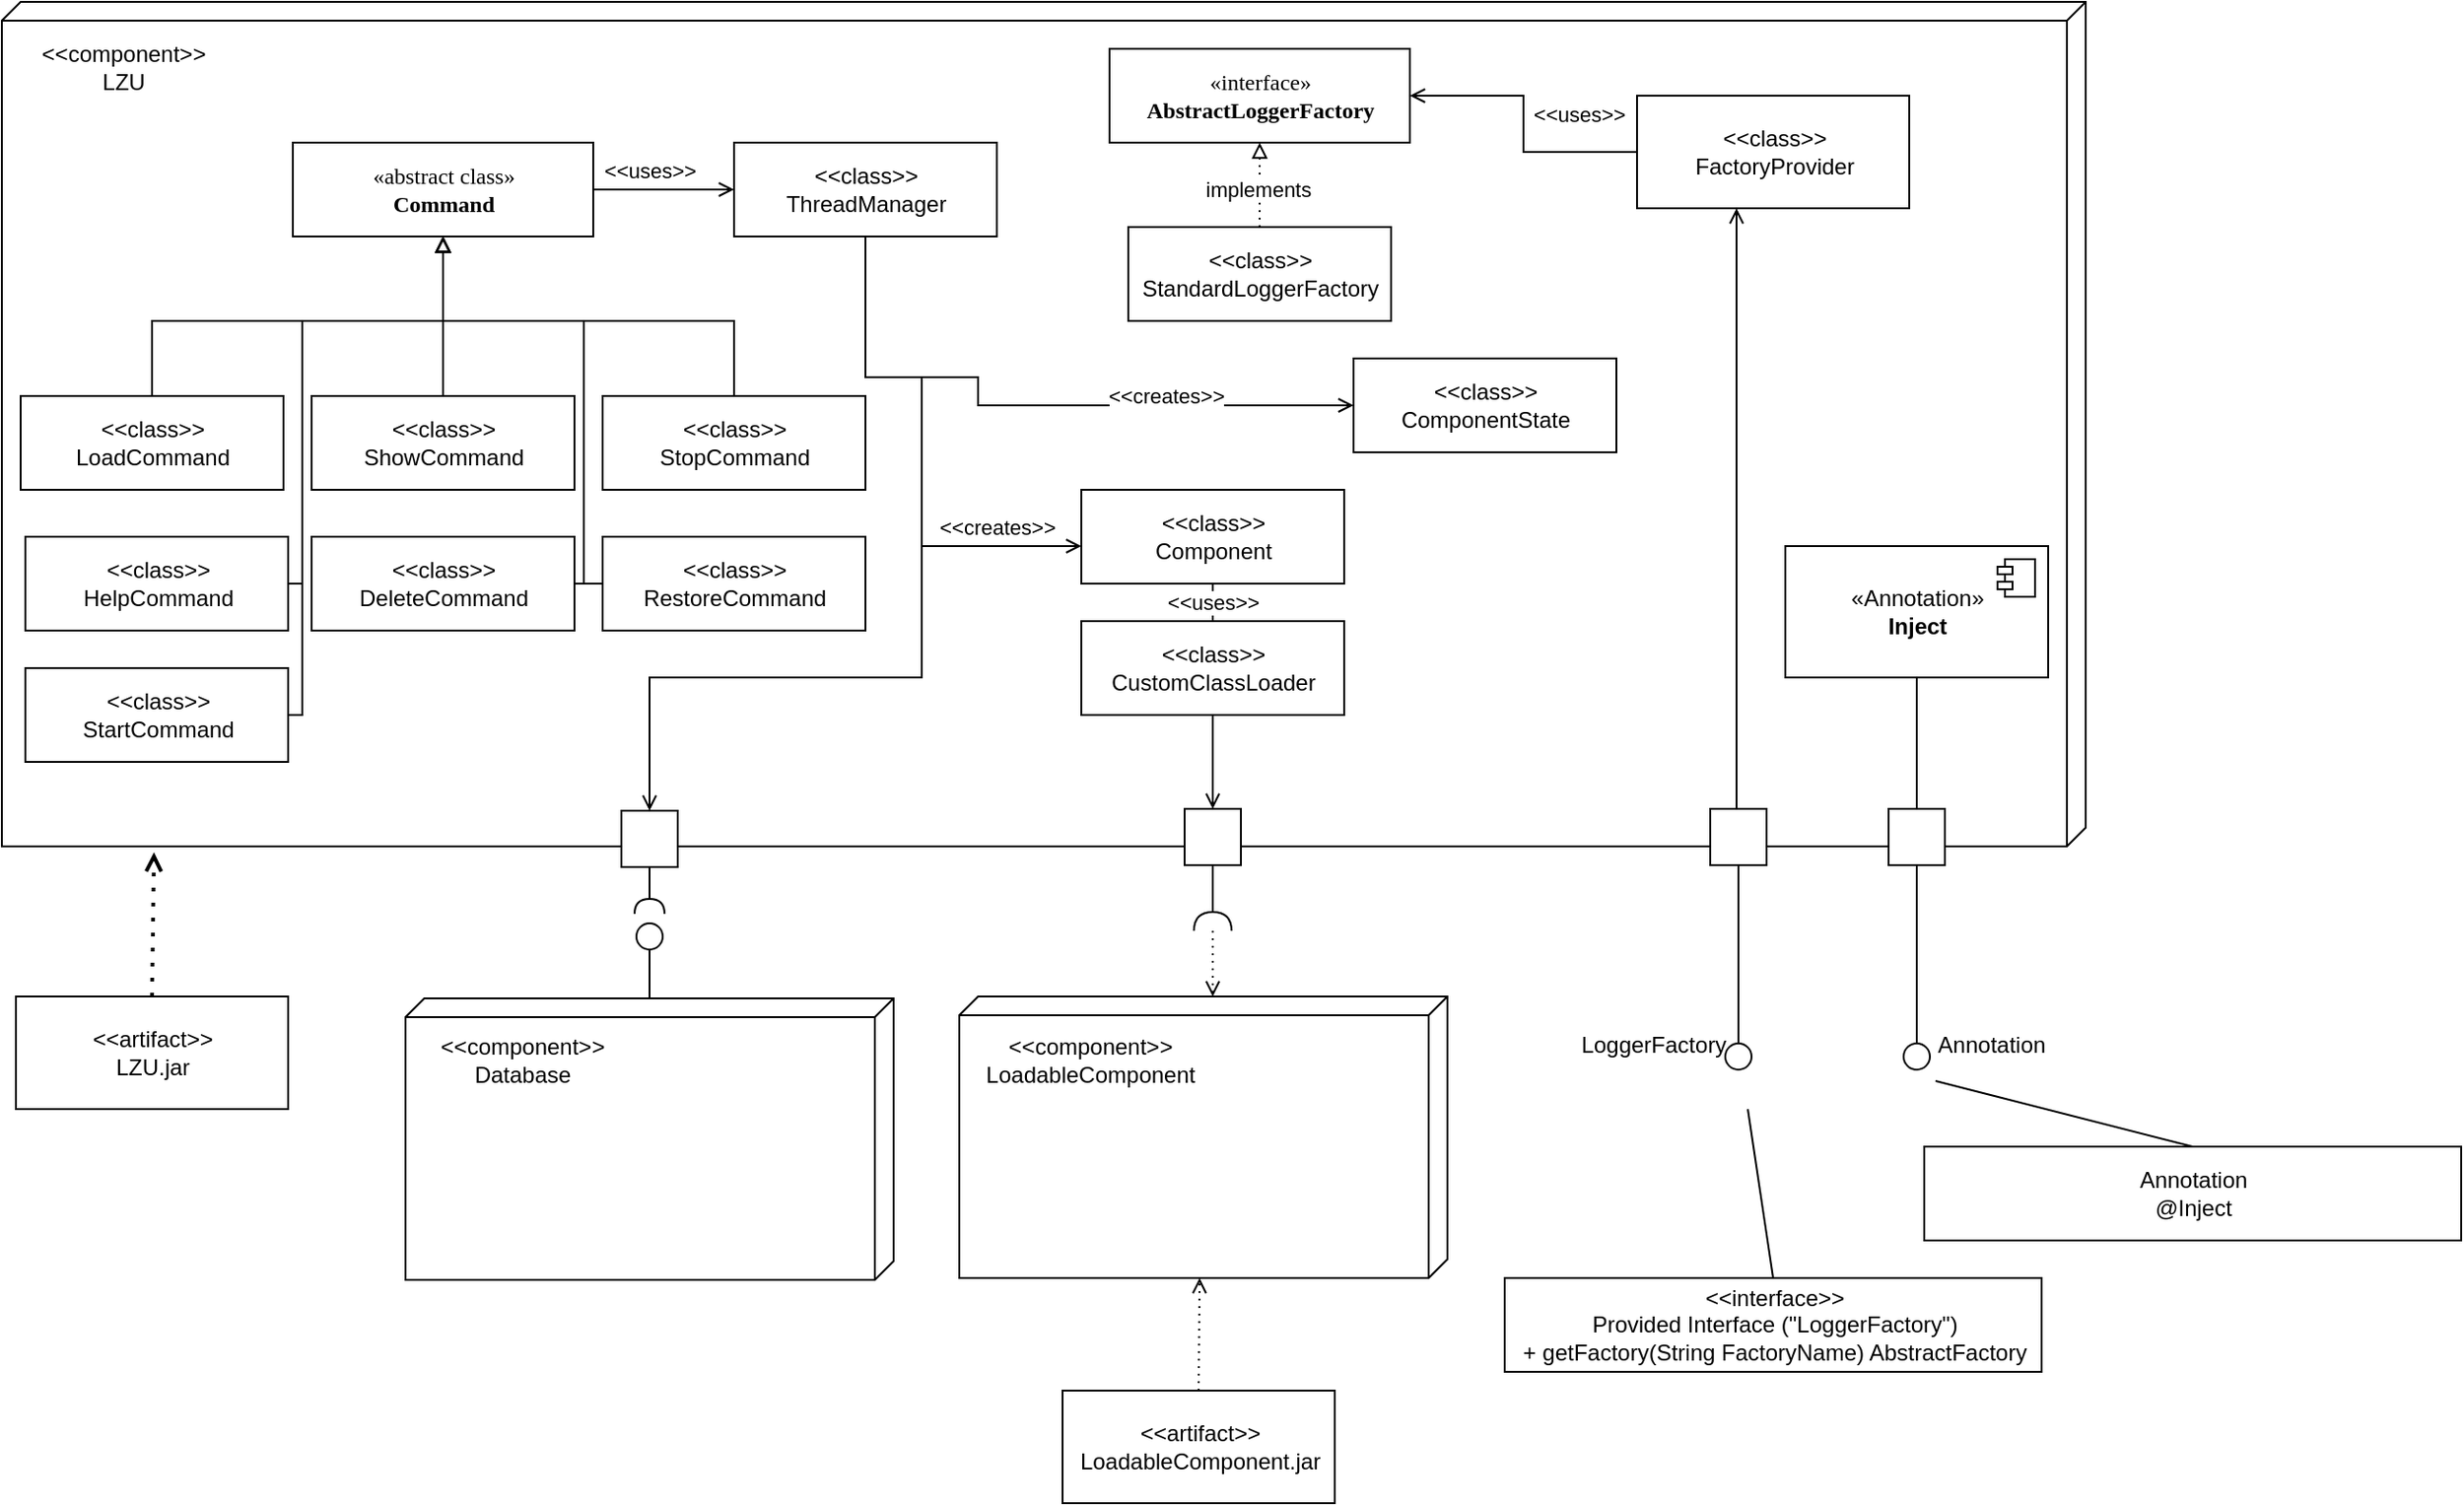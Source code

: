 <mxfile version="17.4.6" type="device"><diagram name="Page-1" id="5f0bae14-7c28-e335-631c-24af17079c00"><mxGraphModel dx="1422" dy="705" grid="1" gridSize="10" guides="1" tooltips="1" connect="1" arrows="1" fold="1" page="1" pageScale="1" pageWidth="1100" pageHeight="850" background="none" math="0" shadow="0"><root><mxCell id="0"/><mxCell id="1" parent="0"/><mxCell id="39150e848f15840c-1" value="" style="verticalAlign=top;align=left;spacingTop=8;spacingLeft=2;spacingRight=12;shape=cube;size=10;direction=south;fontStyle=4;html=1;rounded=0;shadow=0;comic=0;labelBackgroundColor=white;strokeWidth=1;fontFamily=Verdana;fontSize=12" parent="1" vertex="1"><mxGeometry x="30" y="20" width="1110" height="450" as="geometry"/></mxCell><mxCell id="Bn-qA_L5yHRzfilaI80a-10" style="edgeStyle=orthogonalEdgeStyle;rounded=0;orthogonalLoop=1;jettySize=auto;html=1;startArrow=none;startFill=0;endArrow=circle;endFill=0;strokeColor=default;" edge="1" parent="1" source="39150e848f15840c-3"><mxGeometry relative="1" as="geometry"><mxPoint x="375" y="510" as="targetPoint"/></mxGeometry></mxCell><mxCell id="39150e848f15840c-3" value="" style="verticalAlign=top;align=left;spacingTop=8;spacingLeft=2;spacingRight=12;shape=cube;size=10;direction=south;fontStyle=4;html=1;rounded=0;shadow=0;comic=0;labelBackgroundColor=none;strokeWidth=1;fontFamily=Verdana;fontSize=12" parent="1" vertex="1"><mxGeometry x="245" y="551" width="260" height="150" as="geometry"/></mxCell><mxCell id="39150e848f15840c-4" value="«interface»&lt;br&gt;&lt;b&gt;AbstractLoggerFactory&lt;/b&gt;" style="html=1;rounded=0;shadow=0;comic=0;labelBackgroundColor=none;strokeWidth=1;fontFamily=Verdana;fontSize=12;align=center;" parent="1" vertex="1"><mxGeometry x="620" y="45" width="160" height="50" as="geometry"/></mxCell><mxCell id="DbzHq9LiooGtLRMXnY6e-2" value="&amp;lt;&amp;lt;component&amp;gt;&amp;gt;&lt;br&gt;LZU" style="text;html=1;strokeColor=none;fillColor=none;align=center;verticalAlign=middle;whiteSpace=wrap;rounded=0;" parent="1" vertex="1"><mxGeometry x="40" y="40" width="110" height="30" as="geometry"/></mxCell><mxCell id="DbzHq9LiooGtLRMXnY6e-3" value="&amp;lt;&amp;lt;component&amp;gt;&amp;gt;&lt;br&gt;Database" style="text;html=1;strokeColor=none;fillColor=none;align=center;verticalAlign=middle;whiteSpace=wrap;rounded=0;" parent="1" vertex="1"><mxGeometry x="255" y="569" width="105" height="30" as="geometry"/></mxCell><mxCell id="DbzHq9LiooGtLRMXnY6e-7" value="" style="rounded=0;orthogonalLoop=1;jettySize=auto;html=1;endArrow=halfCircle;endFill=0;entryX=0.5;entryY=0.5;endSize=6;strokeWidth=1;sketch=0;startArrow=none;" parent="1" source="DbzHq9LiooGtLRMXnY6e-10" edge="1"><mxGeometry relative="1" as="geometry"><mxPoint x="375" y="401" as="sourcePoint"/><mxPoint x="375" y="506" as="targetPoint"/></mxGeometry></mxCell><mxCell id="DbzHq9LiooGtLRMXnY6e-19" style="edgeStyle=orthogonalEdgeStyle;rounded=0;orthogonalLoop=1;jettySize=auto;html=1;entryX=1;entryY=0.5;entryDx=0;entryDy=0;endArrow=open;endFill=0;" parent="1" source="DbzHq9LiooGtLRMXnY6e-13" target="39150e848f15840c-4" edge="1"><mxGeometry relative="1" as="geometry"/></mxCell><mxCell id="DbzHq9LiooGtLRMXnY6e-20" value="&amp;lt;&amp;lt;uses&amp;gt;&amp;gt;" style="edgeLabel;html=1;align=center;verticalAlign=middle;resizable=0;points=[];" parent="DbzHq9LiooGtLRMXnY6e-19" vertex="1" connectable="0"><mxGeometry x="0.236" y="2" relative="1" as="geometry"><mxPoint x="32" y="8" as="offset"/></mxGeometry></mxCell><mxCell id="DbzHq9LiooGtLRMXnY6e-13" value="&amp;lt;&amp;lt;class&amp;gt;&amp;gt;&lt;br&gt;FactoryProvider" style="html=1;" parent="1" vertex="1"><mxGeometry x="901" y="70" width="145" height="60" as="geometry"/></mxCell><mxCell id="DbzHq9LiooGtLRMXnY6e-15" value="&amp;lt;&amp;lt;class&amp;gt;&amp;gt;&lt;br&gt;StandardLoggerFactory" style="html=1;" parent="1" vertex="1"><mxGeometry x="630" y="140" width="140" height="50" as="geometry"/></mxCell><mxCell id="DbzHq9LiooGtLRMXnY6e-17" value="" style="endArrow=block;dashed=1;html=1;dashPattern=1 3;strokeWidth=1;rounded=0;entryX=0.5;entryY=1;entryDx=0;entryDy=0;exitX=0.5;exitY=0;exitDx=0;exitDy=0;endFill=0;" parent="1" source="DbzHq9LiooGtLRMXnY6e-15" target="39150e848f15840c-4" edge="1"><mxGeometry width="50" height="50" relative="1" as="geometry"><mxPoint x="580" y="170" as="sourcePoint"/><mxPoint x="630" y="120" as="targetPoint"/></mxGeometry></mxCell><mxCell id="DbzHq9LiooGtLRMXnY6e-18" value="implements" style="edgeLabel;html=1;align=center;verticalAlign=middle;resizable=0;points=[];" parent="DbzHq9LiooGtLRMXnY6e-17" vertex="1" connectable="0"><mxGeometry x="-0.109" y="1" relative="1" as="geometry"><mxPoint as="offset"/></mxGeometry></mxCell><mxCell id="DbzHq9LiooGtLRMXnY6e-57" style="edgeStyle=orthogonalEdgeStyle;rounded=0;orthogonalLoop=1;jettySize=auto;html=1;exitX=1;exitY=0.5;exitDx=0;exitDy=0;entryX=0;entryY=0.5;entryDx=0;entryDy=0;endArrow=open;endFill=0;" parent="1" source="DbzHq9LiooGtLRMXnY6e-21" target="DbzHq9LiooGtLRMXnY6e-49" edge="1"><mxGeometry relative="1" as="geometry"/></mxCell><mxCell id="DbzHq9LiooGtLRMXnY6e-58" value="&amp;lt;&amp;lt;uses&amp;gt;&amp;gt;" style="edgeLabel;html=1;align=center;verticalAlign=middle;resizable=0;points=[];" parent="DbzHq9LiooGtLRMXnY6e-57" vertex="1" connectable="0"><mxGeometry x="-0.154" relative="1" as="geometry"><mxPoint x="-2" y="-10" as="offset"/></mxGeometry></mxCell><mxCell id="DbzHq9LiooGtLRMXnY6e-21" value="«abstract class»&lt;br&gt;&lt;b&gt;Command&lt;/b&gt;" style="html=1;rounded=0;shadow=0;comic=0;labelBackgroundColor=none;strokeWidth=1;fontFamily=Verdana;fontSize=12;align=center;" parent="1" vertex="1"><mxGeometry x="185" y="95" width="160" height="50" as="geometry"/></mxCell><mxCell id="Bn-qA_L5yHRzfilaI80a-3" style="edgeStyle=orthogonalEdgeStyle;rounded=0;orthogonalLoop=1;jettySize=auto;html=1;endArrow=block;endFill=0;" edge="1" parent="1" source="DbzHq9LiooGtLRMXnY6e-22" target="DbzHq9LiooGtLRMXnY6e-21"><mxGeometry relative="1" as="geometry"><Array as="points"><mxPoint x="110" y="190"/><mxPoint x="265" y="190"/></Array></mxGeometry></mxCell><mxCell id="DbzHq9LiooGtLRMXnY6e-22" value="&amp;lt;&amp;lt;class&amp;gt;&amp;gt;&lt;br&gt;LoadCommand" style="html=1;" parent="1" vertex="1"><mxGeometry x="40" y="230" width="140" height="50" as="geometry"/></mxCell><mxCell id="Bn-qA_L5yHRzfilaI80a-7" style="edgeStyle=orthogonalEdgeStyle;rounded=0;orthogonalLoop=1;jettySize=auto;html=1;entryX=0.5;entryY=1;entryDx=0;entryDy=0;endArrow=block;endFill=0;" edge="1" parent="1" source="DbzHq9LiooGtLRMXnY6e-23" target="DbzHq9LiooGtLRMXnY6e-21"><mxGeometry relative="1" as="geometry"><Array as="points"><mxPoint x="340" y="330"/><mxPoint x="340" y="190"/><mxPoint x="265" y="190"/></Array></mxGeometry></mxCell><mxCell id="DbzHq9LiooGtLRMXnY6e-23" value="&amp;lt;&amp;lt;class&amp;gt;&amp;gt;&lt;br&gt;RestoreCommand" style="html=1;" parent="1" vertex="1"><mxGeometry x="350" y="305" width="140" height="50" as="geometry"/></mxCell><mxCell id="Bn-qA_L5yHRzfilaI80a-1" style="edgeStyle=orthogonalEdgeStyle;rounded=0;orthogonalLoop=1;jettySize=auto;html=1;entryX=0.5;entryY=1;entryDx=0;entryDy=0;endArrow=block;endFill=0;" edge="1" parent="1" source="DbzHq9LiooGtLRMXnY6e-24" target="DbzHq9LiooGtLRMXnY6e-21"><mxGeometry relative="1" as="geometry"><Array as="points"><mxPoint x="265" y="200"/><mxPoint x="265" y="200"/></Array></mxGeometry></mxCell><mxCell id="DbzHq9LiooGtLRMXnY6e-24" value="&amp;lt;&amp;lt;class&amp;gt;&amp;gt;&lt;br&gt;ShowCommand" style="html=1;" parent="1" vertex="1"><mxGeometry x="195" y="230" width="140" height="50" as="geometry"/></mxCell><mxCell id="Bn-qA_L5yHRzfilaI80a-4" style="edgeStyle=orthogonalEdgeStyle;rounded=0;orthogonalLoop=1;jettySize=auto;html=1;entryX=0.5;entryY=1;entryDx=0;entryDy=0;endArrow=block;endFill=0;" edge="1" parent="1" source="DbzHq9LiooGtLRMXnY6e-25" target="DbzHq9LiooGtLRMXnY6e-21"><mxGeometry relative="1" as="geometry"><Array as="points"><mxPoint x="190" y="330"/><mxPoint x="190" y="190"/><mxPoint x="265" y="190"/></Array></mxGeometry></mxCell><mxCell id="DbzHq9LiooGtLRMXnY6e-25" value="&amp;lt;&amp;lt;class&amp;gt;&amp;gt;&lt;br&gt;HelpCommand" style="html=1;" parent="1" vertex="1"><mxGeometry x="42.5" y="305" width="140" height="50" as="geometry"/></mxCell><mxCell id="Bn-qA_L5yHRzfilaI80a-6" style="edgeStyle=orthogonalEdgeStyle;rounded=0;orthogonalLoop=1;jettySize=auto;html=1;entryX=0.5;entryY=1;entryDx=0;entryDy=0;endArrow=block;endFill=0;" edge="1" parent="1" source="DbzHq9LiooGtLRMXnY6e-26" target="DbzHq9LiooGtLRMXnY6e-21"><mxGeometry relative="1" as="geometry"><Array as="points"><mxPoint x="340" y="330"/><mxPoint x="340" y="190"/><mxPoint x="265" y="190"/></Array></mxGeometry></mxCell><mxCell id="DbzHq9LiooGtLRMXnY6e-26" value="&amp;lt;&amp;lt;class&amp;gt;&amp;gt;&lt;br&gt;DeleteCommand" style="html=1;" parent="1" vertex="1"><mxGeometry x="195" y="305" width="140" height="50" as="geometry"/></mxCell><mxCell id="Bn-qA_L5yHRzfilaI80a-5" style="edgeStyle=orthogonalEdgeStyle;rounded=0;orthogonalLoop=1;jettySize=auto;html=1;entryX=0.5;entryY=1;entryDx=0;entryDy=0;endArrow=block;endFill=0;" edge="1" parent="1" source="DbzHq9LiooGtLRMXnY6e-27" target="DbzHq9LiooGtLRMXnY6e-21"><mxGeometry relative="1" as="geometry"><Array as="points"><mxPoint x="190" y="400"/><mxPoint x="190" y="190"/><mxPoint x="265" y="190"/></Array></mxGeometry></mxCell><mxCell id="DbzHq9LiooGtLRMXnY6e-27" value="&amp;lt;&amp;lt;class&amp;gt;&amp;gt;&lt;br&gt;StartCommand" style="html=1;" parent="1" vertex="1"><mxGeometry x="42.5" y="375" width="140" height="50" as="geometry"/></mxCell><mxCell id="DbzHq9LiooGtLRMXnY6e-10" value="" style="rounded=0;whiteSpace=wrap;html=1;" parent="1" vertex="1"><mxGeometry x="360" y="451" width="30" height="30" as="geometry"/></mxCell><mxCell id="DbzHq9LiooGtLRMXnY6e-74" style="edgeStyle=orthogonalEdgeStyle;rounded=0;orthogonalLoop=1;jettySize=auto;html=1;exitX=0.5;exitY=1;exitDx=0;exitDy=0;entryX=0;entryY=0.5;entryDx=0;entryDy=0;endArrow=open;endFill=0;" parent="1" source="DbzHq9LiooGtLRMXnY6e-49" target="DbzHq9LiooGtLRMXnY6e-56" edge="1"><mxGeometry relative="1" as="geometry"><Array as="points"><mxPoint x="500" y="220"/><mxPoint x="550" y="220"/><mxPoint x="550" y="265"/></Array></mxGeometry></mxCell><mxCell id="DbzHq9LiooGtLRMXnY6e-78" value="&amp;lt;&amp;lt;creates&amp;gt;&amp;gt;" style="edgeLabel;html=1;align=center;verticalAlign=middle;resizable=0;points=[];" parent="DbzHq9LiooGtLRMXnY6e-74" vertex="1" connectable="0"><mxGeometry x="0.469" y="1" relative="1" as="geometry"><mxPoint x="-7" y="-4" as="offset"/></mxGeometry></mxCell><mxCell id="DbzHq9LiooGtLRMXnY6e-95" style="edgeStyle=orthogonalEdgeStyle;rounded=0;orthogonalLoop=1;jettySize=auto;html=1;exitX=0.5;exitY=1;exitDx=0;exitDy=0;endArrow=open;endFill=0;" parent="1" source="DbzHq9LiooGtLRMXnY6e-49" target="DbzHq9LiooGtLRMXnY6e-55" edge="1"><mxGeometry relative="1" as="geometry"><Array as="points"><mxPoint x="490" y="220"/><mxPoint x="520" y="220"/><mxPoint x="520" y="310"/><mxPoint x="670" y="310"/></Array></mxGeometry></mxCell><mxCell id="DbzHq9LiooGtLRMXnY6e-96" value="&amp;lt;&amp;lt;creates&amp;gt;&amp;gt;" style="edgeLabel;html=1;align=center;verticalAlign=middle;resizable=0;points=[];" parent="DbzHq9LiooGtLRMXnY6e-95" vertex="1" connectable="0"><mxGeometry x="0.326" y="-1" relative="1" as="geometry"><mxPoint x="41" y="-1" as="offset"/></mxGeometry></mxCell><mxCell id="DbzHq9LiooGtLRMXnY6e-49" value="&amp;lt;&amp;lt;class&amp;gt;&amp;gt;&lt;br&gt;ThreadManager" style="html=1;" parent="1" vertex="1"><mxGeometry x="420" y="95" width="140" height="50" as="geometry"/></mxCell><mxCell id="DbzHq9LiooGtLRMXnY6e-86" style="edgeStyle=orthogonalEdgeStyle;rounded=0;orthogonalLoop=1;jettySize=auto;html=1;exitX=0.5;exitY=0;exitDx=0;exitDy=0;endArrow=open;endFill=0;" parent="1" source="DbzHq9LiooGtLRMXnY6e-51" target="DbzHq9LiooGtLRMXnY6e-13" edge="1"><mxGeometry relative="1" as="geometry"><Array as="points"><mxPoint x="954" y="450"/></Array><mxPoint x="954" y="210" as="targetPoint"/></mxGeometry></mxCell><mxCell id="Bn-qA_L5yHRzfilaI80a-9" style="edgeStyle=orthogonalEdgeStyle;rounded=0;orthogonalLoop=1;jettySize=auto;html=1;startArrow=none;startFill=0;endArrow=circle;endFill=0;strokeColor=default;" edge="1" parent="1" source="DbzHq9LiooGtLRMXnY6e-51"><mxGeometry relative="1" as="geometry"><mxPoint x="955" y="590" as="targetPoint"/></mxGeometry></mxCell><mxCell id="DbzHq9LiooGtLRMXnY6e-51" value="" style="html=1;rounded=0;" parent="1" vertex="1"><mxGeometry x="940" y="450" width="30" height="30" as="geometry"/></mxCell><mxCell id="DbzHq9LiooGtLRMXnY6e-55" value="&amp;lt;&amp;lt;class&amp;gt;&amp;gt;&lt;br&gt;Component" style="html=1;" parent="1" vertex="1"><mxGeometry x="605" y="280" width="140" height="50" as="geometry"/></mxCell><mxCell id="DbzHq9LiooGtLRMXnY6e-56" value="&amp;lt;&amp;lt;class&amp;gt;&amp;gt;&lt;br&gt;ComponentState" style="html=1;" parent="1" vertex="1"><mxGeometry x="750" y="210" width="140" height="50" as="geometry"/></mxCell><mxCell id="Bn-qA_L5yHRzfilaI80a-2" style="edgeStyle=orthogonalEdgeStyle;rounded=0;orthogonalLoop=1;jettySize=auto;html=1;endArrow=block;endFill=0;" edge="1" parent="1" source="DbzHq9LiooGtLRMXnY6e-28" target="DbzHq9LiooGtLRMXnY6e-21"><mxGeometry relative="1" as="geometry"><Array as="points"><mxPoint x="420" y="190"/><mxPoint x="265" y="190"/></Array></mxGeometry></mxCell><mxCell id="DbzHq9LiooGtLRMXnY6e-28" value="&amp;lt;&amp;lt;class&amp;gt;&amp;gt;&lt;br&gt;StopCommand" style="html=1;" parent="1" vertex="1"><mxGeometry x="350" y="230" width="140" height="50" as="geometry"/></mxCell><mxCell id="DbzHq9LiooGtLRMXnY6e-72" value="" style="edgeStyle=orthogonalEdgeStyle;rounded=0;orthogonalLoop=1;jettySize=auto;html=1;endArrow=open;exitX=0.5;exitY=1;exitDx=0;exitDy=0;endFill=0;" parent="1" source="DbzHq9LiooGtLRMXnY6e-49" edge="1" target="DbzHq9LiooGtLRMXnY6e-10"><mxGeometry relative="1" as="geometry"><mxPoint x="470" y="145" as="sourcePoint"/><mxPoint x="380" y="410" as="targetPoint"/><Array as="points"><mxPoint x="490" y="220"/><mxPoint x="520" y="220"/><mxPoint x="520" y="380"/><mxPoint x="375" y="380"/></Array></mxGeometry></mxCell><mxCell id="DbzHq9LiooGtLRMXnY6e-75" value="" style="html=1;rounded=0;" parent="1" vertex="1"><mxGeometry x="660" y="450" width="30" height="30" as="geometry"/></mxCell><mxCell id="DbzHq9LiooGtLRMXnY6e-87" value="«Annotation»&lt;br&gt;&lt;b&gt;Inject&lt;/b&gt;" style="html=1;dropTarget=0;" parent="1" vertex="1"><mxGeometry x="980" y="310" width="140" height="70" as="geometry"/></mxCell><mxCell id="DbzHq9LiooGtLRMXnY6e-88" value="" style="shape=module;jettyWidth=8;jettyHeight=4;" parent="DbzHq9LiooGtLRMXnY6e-87" vertex="1"><mxGeometry x="1" width="20" height="20" relative="1" as="geometry"><mxPoint x="-27" y="7" as="offset"/></mxGeometry></mxCell><mxCell id="DbzHq9LiooGtLRMXnY6e-89" value="&amp;lt;&amp;lt;artifact&amp;gt;&amp;gt;&lt;br&gt;LoadableComponent.jar" style="html=1;" parent="1" vertex="1"><mxGeometry x="595" y="760" width="145" height="60" as="geometry"/></mxCell><mxCell id="Bn-qA_L5yHRzfilaI80a-8" style="edgeStyle=orthogonalEdgeStyle;rounded=0;orthogonalLoop=1;jettySize=auto;html=1;startArrow=none;startFill=0;endArrow=circle;endFill=0;strokeColor=default;" edge="1" parent="1" source="DbzHq9LiooGtLRMXnY6e-92"><mxGeometry relative="1" as="geometry"><mxPoint x="1050" y="590" as="targetPoint"/></mxGeometry></mxCell><mxCell id="DbzHq9LiooGtLRMXnY6e-92" value="" style="html=1;rounded=0;" parent="1" vertex="1"><mxGeometry x="1035" y="450" width="30" height="30" as="geometry"/></mxCell><mxCell id="DbzHq9LiooGtLRMXnY6e-98" value="" style="endArrow=none;html=1;rounded=0;entryX=0.5;entryY=1;entryDx=0;entryDy=0;" parent="1" target="DbzHq9LiooGtLRMXnY6e-55" edge="1"><mxGeometry width="50" height="50" relative="1" as="geometry"><mxPoint x="675" y="440" as="sourcePoint"/><mxPoint x="630" y="520" as="targetPoint"/></mxGeometry></mxCell><mxCell id="DbzHq9LiooGtLRMXnY6e-113" value="&amp;lt;&amp;lt;uses&amp;gt;&amp;gt;" style="edgeLabel;html=1;align=center;verticalAlign=middle;resizable=0;points=[];" parent="DbzHq9LiooGtLRMXnY6e-98" vertex="1" connectable="0"><mxGeometry x="0.829" relative="1" as="geometry"><mxPoint as="offset"/></mxGeometry></mxCell><mxCell id="DbzHq9LiooGtLRMXnY6e-99" value="" style="endArrow=open;html=1;rounded=0;exitX=0;exitY=0.5;exitDx=0;exitDy=0;exitPerimeter=0;entryX=0.5;entryY=0;entryDx=0;entryDy=0;endFill=0;" parent="1" target="DbzHq9LiooGtLRMXnY6e-75" edge="1"><mxGeometry width="50" height="50" relative="1" as="geometry"><mxPoint x="675" y="425" as="sourcePoint"/><mxPoint x="710" y="520" as="targetPoint"/></mxGeometry></mxCell><mxCell id="DbzHq9LiooGtLRMXnY6e-101" value="" style="verticalAlign=top;align=left;spacingTop=8;spacingLeft=2;spacingRight=12;shape=cube;size=10;direction=south;fontStyle=4;html=1;rounded=0;shadow=0;comic=0;labelBackgroundColor=none;strokeWidth=1;fontFamily=Verdana;fontSize=12" parent="1" vertex="1"><mxGeometry x="540" y="550" width="260" height="150" as="geometry"/></mxCell><mxCell id="DbzHq9LiooGtLRMXnY6e-102" value="&amp;lt;&amp;lt;component&amp;gt;&amp;gt;&lt;br&gt;LoadableComponent" style="text;html=1;strokeColor=none;fillColor=none;align=center;verticalAlign=middle;whiteSpace=wrap;rounded=0;" parent="1" vertex="1"><mxGeometry x="580" y="569" width="60" height="30" as="geometry"/></mxCell><mxCell id="DbzHq9LiooGtLRMXnY6e-103" value="" style="endArrow=none;html=1;rounded=0;entryX=0.5;entryY=1;entryDx=0;entryDy=0;exitX=0.5;exitY=0;exitDx=0;exitDy=0;" parent="1" source="DbzHq9LiooGtLRMXnY6e-92" target="DbzHq9LiooGtLRMXnY6e-87" edge="1"><mxGeometry width="50" height="50" relative="1" as="geometry"><mxPoint x="1080" y="590" as="sourcePoint"/><mxPoint x="1130" y="540" as="targetPoint"/></mxGeometry></mxCell><mxCell id="DbzHq9LiooGtLRMXnY6e-104" value="" style="endArrow=open;dashed=1;html=1;dashPattern=1 3;strokeWidth=1;rounded=0;exitX=0.5;exitY=0;exitDx=0;exitDy=0;endFill=0;" parent="1" source="DbzHq9LiooGtLRMXnY6e-89" edge="1"><mxGeometry width="50" height="50" relative="1" as="geometry"><mxPoint x="510" y="800" as="sourcePoint"/><mxPoint x="668" y="700" as="targetPoint"/><Array as="points"/></mxGeometry></mxCell><mxCell id="DbzHq9LiooGtLRMXnY6e-107" value="Annotation" style="text;html=1;strokeColor=none;fillColor=none;align=center;verticalAlign=middle;whiteSpace=wrap;rounded=0;" parent="1" vertex="1"><mxGeometry x="1060" y="561" width="60" height="30" as="geometry"/></mxCell><mxCell id="DbzHq9LiooGtLRMXnY6e-108" value="LoggerFactory" style="text;html=1;strokeColor=none;fillColor=none;align=center;verticalAlign=middle;whiteSpace=wrap;rounded=0;" parent="1" vertex="1"><mxGeometry x="880" y="561" width="60" height="30" as="geometry"/></mxCell><mxCell id="DbzHq9LiooGtLRMXnY6e-109" value="" style="shape=requiredInterface;html=1;verticalLabelPosition=bottom;sketch=0;rotation=-90;" parent="1" vertex="1"><mxGeometry x="670" y="500" width="10" height="20" as="geometry"/></mxCell><mxCell id="DbzHq9LiooGtLRMXnY6e-110" value="" style="endArrow=none;html=1;rounded=0;entryX=0.5;entryY=1;entryDx=0;entryDy=0;exitX=1;exitY=0.5;exitDx=0;exitDy=0;exitPerimeter=0;" parent="1" source="DbzHq9LiooGtLRMXnY6e-109" target="DbzHq9LiooGtLRMXnY6e-75" edge="1"><mxGeometry width="50" height="50" relative="1" as="geometry"><mxPoint x="780" y="540" as="sourcePoint"/><mxPoint x="830" y="490" as="targetPoint"/></mxGeometry></mxCell><mxCell id="DbzHq9LiooGtLRMXnY6e-111" value="" style="endArrow=open;dashed=1;html=1;dashPattern=1 3;strokeWidth=1;rounded=0;exitX=0;exitY=0.5;exitDx=0;exitDy=0;exitPerimeter=0;entryX=0;entryY=0;entryDx=0;entryDy=125;entryPerimeter=0;endFill=0;" parent="1" source="DbzHq9LiooGtLRMXnY6e-109" target="DbzHq9LiooGtLRMXnY6e-101" edge="1"><mxGeometry width="50" height="50" relative="1" as="geometry"><mxPoint x="490" y="550" as="sourcePoint"/><mxPoint x="540" y="500" as="targetPoint"/></mxGeometry></mxCell><mxCell id="DbzHq9LiooGtLRMXnY6e-112" value="&amp;lt;&amp;lt;class&amp;gt;&amp;gt;&lt;br&gt;CustomClassLoader" style="html=1;" parent="1" vertex="1"><mxGeometry x="605" y="350" width="140" height="50" as="geometry"/></mxCell><mxCell id="DbzHq9LiooGtLRMXnY6e-114" value="&amp;lt;&amp;lt;interface&amp;gt;&amp;gt;&lt;br&gt;Provided Interface (&quot;LoggerFactory&quot;)&lt;br&gt;+ getFactory(String FactoryName) AbstractFactory" style="html=1;" parent="1" vertex="1"><mxGeometry x="830.5" y="700" width="286" height="50" as="geometry"/></mxCell><mxCell id="DbzHq9LiooGtLRMXnY6e-115" value="" style="endArrow=none;html=1;rounded=0;exitX=0.5;exitY=0;exitDx=0;exitDy=0;" parent="1" source="DbzHq9LiooGtLRMXnY6e-114" edge="1"><mxGeometry width="50" height="50" relative="1" as="geometry"><mxPoint x="890" y="670" as="sourcePoint"/><mxPoint x="960" y="610" as="targetPoint"/></mxGeometry></mxCell><mxCell id="DbzHq9LiooGtLRMXnY6e-116" value="Annotation&lt;br&gt;@Inject" style="html=1;" parent="1" vertex="1"><mxGeometry x="1054" y="630" width="286" height="50" as="geometry"/></mxCell><mxCell id="DbzHq9LiooGtLRMXnY6e-117" value="" style="endArrow=none;html=1;rounded=0;exitX=0.5;exitY=0;exitDx=0;exitDy=0;" parent="1" source="DbzHq9LiooGtLRMXnY6e-116" edge="1"><mxGeometry width="50" height="50" relative="1" as="geometry"><mxPoint x="983.5" y="710" as="sourcePoint"/><mxPoint x="1060" y="595" as="targetPoint"/></mxGeometry></mxCell><mxCell id="DbzHq9LiooGtLRMXnY6e-121" value="&amp;lt;&amp;lt;artifact&amp;gt;&amp;gt;&lt;br&gt;LZU.jar" style="html=1;" parent="1" vertex="1"><mxGeometry x="37.5" y="550" width="145" height="60" as="geometry"/></mxCell><mxCell id="DbzHq9LiooGtLRMXnY6e-122" value="" style="endArrow=open;dashed=1;html=1;dashPattern=1 3;strokeWidth=2;rounded=0;exitX=0.5;exitY=0;exitDx=0;exitDy=0;entryX=1.007;entryY=0.927;entryDx=0;entryDy=0;entryPerimeter=0;endFill=0;" parent="1" source="DbzHq9LiooGtLRMXnY6e-121" target="39150e848f15840c-1" edge="1"><mxGeometry width="50" height="50" relative="1" as="geometry"><mxPoint x="-50" y="590" as="sourcePoint"/><mxPoint x="108.0" y="490" as="targetPoint"/><Array as="points"/></mxGeometry></mxCell></root></mxGraphModel></diagram></mxfile>